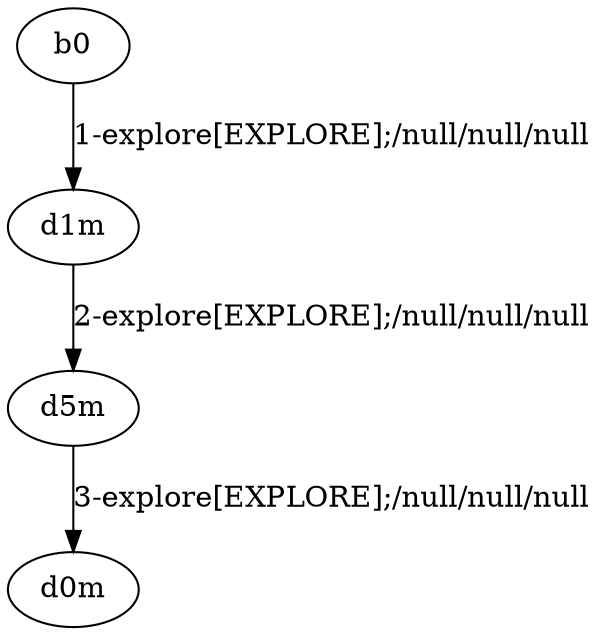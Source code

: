 # Total number of goals covered by this test: 1
# d5m --> d0m

digraph g {
"b0" -> "d1m" [label = "1-explore[EXPLORE];/null/null/null"];
"d1m" -> "d5m" [label = "2-explore[EXPLORE];/null/null/null"];
"d5m" -> "d0m" [label = "3-explore[EXPLORE];/null/null/null"];
}